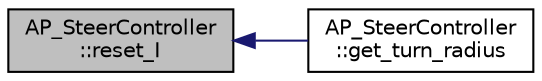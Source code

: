 digraph "AP_SteerController::reset_I"
{
 // INTERACTIVE_SVG=YES
  edge [fontname="Helvetica",fontsize="10",labelfontname="Helvetica",labelfontsize="10"];
  node [fontname="Helvetica",fontsize="10",shape=record];
  rankdir="LR";
  Node1 [label="AP_SteerController\l::reset_I",height=0.2,width=0.4,color="black", fillcolor="grey75", style="filled", fontcolor="black"];
  Node1 -> Node2 [dir="back",color="midnightblue",fontsize="10",style="solid",fontname="Helvetica"];
  Node2 [label="AP_SteerController\l::get_turn_radius",height=0.2,width=0.4,color="black", fillcolor="white", style="filled",URL="$classAP__SteerController.html#a62989b2383acad3a93e0c9cf826b6379"];
}
